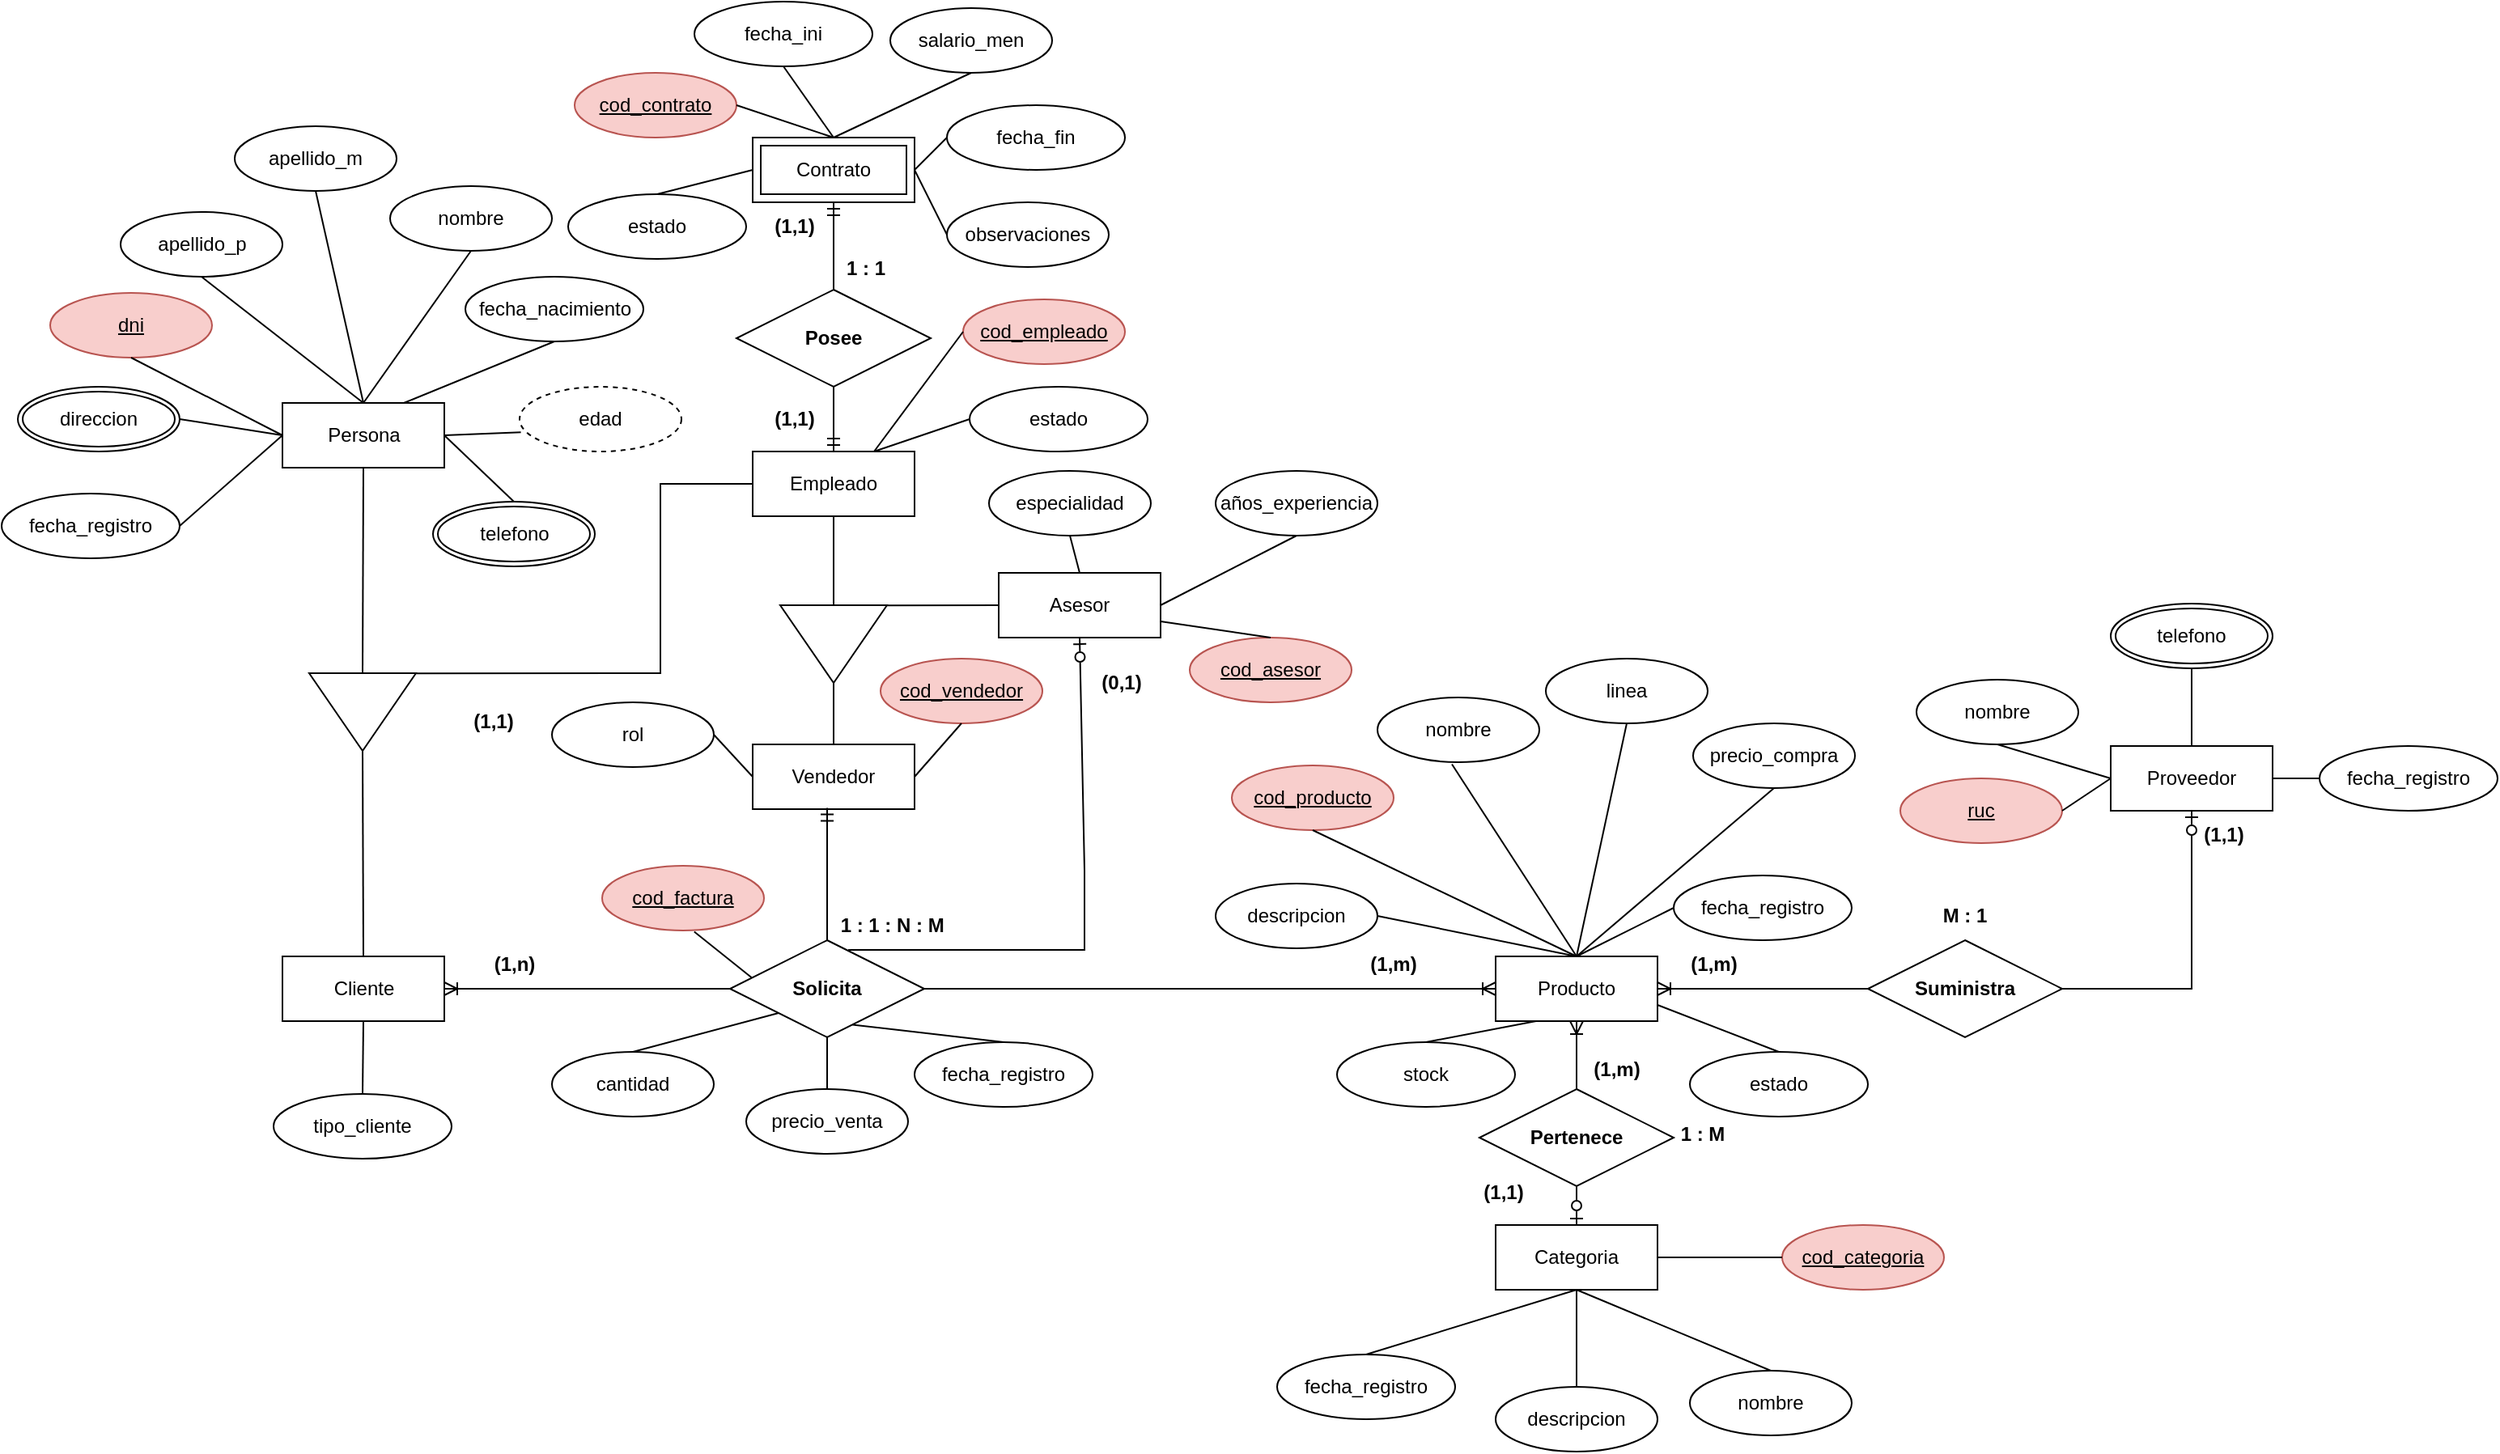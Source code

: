 <mxfile version="24.8.9">
  <diagram name="conceptual" id="BtQKnRuNC8KXLOJ9iLn2">
    <mxGraphModel grid="0" page="0" gridSize="10" guides="1" tooltips="1" connect="1" arrows="1" fold="1" pageScale="1" pageWidth="827" pageHeight="1169" math="0" shadow="0">
      <root>
        <mxCell id="0" />
        <mxCell id="1" parent="0" />
        <mxCell id="0rfMVjovkeAt9ZHm8Fnv-1" value="Cliente" style="whiteSpace=wrap;html=1;align=center;" vertex="1" parent="1">
          <mxGeometry x="-106.5" y="260" width="100" height="40" as="geometry" />
        </mxCell>
        <mxCell id="0rfMVjovkeAt9ZHm8Fnv-2" value="Producto" style="whiteSpace=wrap;html=1;align=center;" vertex="1" parent="1">
          <mxGeometry x="643" y="260" width="100" height="40" as="geometry" />
        </mxCell>
        <mxCell id="0rfMVjovkeAt9ZHm8Fnv-5" value="Proveedor" style="whiteSpace=wrap;html=1;align=center;" vertex="1" parent="1">
          <mxGeometry x="1023" y="130" width="100" height="40" as="geometry" />
        </mxCell>
        <mxCell id="0rfMVjovkeAt9ZHm8Fnv-8" value="&lt;b&gt;Solicita&lt;/b&gt;" style="shape=rhombus;perimeter=rhombusPerimeter;whiteSpace=wrap;html=1;align=center;" vertex="1" parent="1">
          <mxGeometry x="170" y="250" width="120" height="60" as="geometry" />
        </mxCell>
        <mxCell id="0rfMVjovkeAt9ZHm8Fnv-9" value="" style="endArrow=none;html=1;rounded=0;entryX=0;entryY=0.5;entryDx=0;entryDy=0;exitX=1;exitY=0.5;exitDx=0;exitDy=0;startArrow=ERoneToMany;startFill=0;strokeWidth=1;endSize=6;targetPerimeterSpacing=0;" edge="1" parent="1" source="0rfMVjovkeAt9ZHm8Fnv-1" target="0rfMVjovkeAt9ZHm8Fnv-8">
          <mxGeometry relative="1" as="geometry">
            <mxPoint x="80" y="390" as="sourcePoint" />
            <mxPoint x="240" y="390" as="targetPoint" />
          </mxGeometry>
        </mxCell>
        <mxCell id="0rfMVjovkeAt9ZHm8Fnv-11" value="" style="endArrow=ERoneToMany;html=1;rounded=0;entryX=0;entryY=0.5;entryDx=0;entryDy=0;exitX=1;exitY=0.5;exitDx=0;exitDy=0;endFill=0;" edge="1" parent="1" source="0rfMVjovkeAt9ZHm8Fnv-8" target="0rfMVjovkeAt9ZHm8Fnv-2">
          <mxGeometry relative="1" as="geometry">
            <mxPoint x="190" y="390" as="sourcePoint" />
            <mxPoint x="260" y="390" as="targetPoint" />
          </mxGeometry>
        </mxCell>
        <mxCell id="0rfMVjovkeAt9ZHm8Fnv-13" value="" style="endArrow=ERoneToMany;html=1;rounded=0;exitX=0;exitY=0.5;exitDx=0;exitDy=0;endFill=0;" edge="1" parent="1" source="0rfMVjovkeAt9ZHm8Fnv-15" target="0rfMVjovkeAt9ZHm8Fnv-2">
          <mxGeometry relative="1" as="geometry">
            <mxPoint x="789" y="480" as="sourcePoint" />
            <mxPoint x="789" y="320" as="targetPoint" />
          </mxGeometry>
        </mxCell>
        <mxCell id="0rfMVjovkeAt9ZHm8Fnv-15" value="&lt;b&gt;Suministra&lt;/b&gt;" style="shape=rhombus;perimeter=rhombusPerimeter;whiteSpace=wrap;html=1;align=center;" vertex="1" parent="1">
          <mxGeometry x="873" y="250" width="120" height="60" as="geometry" />
        </mxCell>
        <mxCell id="0rfMVjovkeAt9ZHm8Fnv-16" value="" style="endArrow=none;html=1;rounded=0;entryX=1;entryY=0.5;entryDx=0;entryDy=0;exitX=0.5;exitY=1;exitDx=0;exitDy=0;startArrow=ERzeroToOne;startFill=0;" edge="1" parent="1" source="0rfMVjovkeAt9ZHm8Fnv-5" target="0rfMVjovkeAt9ZHm8Fnv-15">
          <mxGeometry relative="1" as="geometry">
            <mxPoint x="703" y="290" as="sourcePoint" />
            <mxPoint x="777" y="290" as="targetPoint" />
            <Array as="points">
              <mxPoint x="1073" y="190" />
              <mxPoint x="1073" y="280" />
            </Array>
          </mxGeometry>
        </mxCell>
        <mxCell id="I9GUPOqQRGrvj68hTjCB-2" value="&lt;b&gt;Pertenece&lt;/b&gt;" style="shape=rhombus;perimeter=rhombusPerimeter;whiteSpace=wrap;html=1;align=center;" vertex="1" parent="1">
          <mxGeometry x="633" y="342" width="120" height="60" as="geometry" />
        </mxCell>
        <mxCell id="I9GUPOqQRGrvj68hTjCB-3" value="Categoria" style="whiteSpace=wrap;html=1;align=center;" vertex="1" parent="1">
          <mxGeometry x="643" y="426" width="100" height="40" as="geometry" />
        </mxCell>
        <mxCell id="I9GUPOqQRGrvj68hTjCB-4" value="" style="endArrow=ERoneToMany;html=1;rounded=0;entryX=0.5;entryY=1;entryDx=0;entryDy=0;exitX=0.5;exitY=0;exitDx=0;exitDy=0;endFill=0;" edge="1" parent="1" source="I9GUPOqQRGrvj68hTjCB-2" target="0rfMVjovkeAt9ZHm8Fnv-2">
          <mxGeometry width="50" height="50" relative="1" as="geometry">
            <mxPoint x="599" y="360" as="sourcePoint" />
            <mxPoint x="649" y="310" as="targetPoint" />
          </mxGeometry>
        </mxCell>
        <mxCell id="I9GUPOqQRGrvj68hTjCB-5" value="" style="endArrow=none;html=1;rounded=0;entryX=0.5;entryY=1;entryDx=0;entryDy=0;exitX=0.5;exitY=0;exitDx=0;exitDy=0;startArrow=ERzeroToOne;startFill=0;" edge="1" parent="1" source="I9GUPOqQRGrvj68hTjCB-3" target="I9GUPOqQRGrvj68hTjCB-2">
          <mxGeometry width="50" height="50" relative="1" as="geometry">
            <mxPoint x="629" y="394" as="sourcePoint" />
            <mxPoint x="679" y="344" as="targetPoint" />
          </mxGeometry>
        </mxCell>
        <mxCell id="I9GUPOqQRGrvj68hTjCB-6" value="" style="endArrow=none;html=1;rounded=0;exitX=0.5;exitY=1;exitDx=0;exitDy=0;endFill=0;startArrow=ERzeroToOne;startFill=0;" edge="1" parent="1" source="8-2KZyd432-4l84vhZTA-11">
          <mxGeometry width="50" height="50" relative="1" as="geometry">
            <mxPoint x="150" y="400" as="sourcePoint" />
            <mxPoint x="243" y="256" as="targetPoint" />
            <Array as="points">
              <mxPoint x="389" y="207" />
              <mxPoint x="389" y="256" />
            </Array>
          </mxGeometry>
        </mxCell>
        <mxCell id="I9GUPOqQRGrvj68hTjCB-8" value="Empleado" style="whiteSpace=wrap;html=1;align=center;" vertex="1" parent="1">
          <mxGeometry x="184" y="-52" width="100" height="40" as="geometry" />
        </mxCell>
        <mxCell id="I9GUPOqQRGrvj68hTjCB-37" value="tipo_cliente" style="ellipse;whiteSpace=wrap;html=1;align=center;" vertex="1" parent="1">
          <mxGeometry x="-112" y="345" width="110" height="40" as="geometry" />
        </mxCell>
        <mxCell id="I9GUPOqQRGrvj68hTjCB-87" style="edgeStyle=orthogonalEdgeStyle;rounded=0;orthogonalLoop=1;jettySize=auto;html=1;exitX=0.5;exitY=1;exitDx=0;exitDy=0;" edge="1" parent="1">
          <mxGeometry relative="1" as="geometry">
            <mxPoint x="355" y="194" as="sourcePoint" />
            <mxPoint x="355" y="194" as="targetPoint" />
          </mxGeometry>
        </mxCell>
        <mxCell id="I9GUPOqQRGrvj68hTjCB-88" value="cod_factura" style="ellipse;whiteSpace=wrap;html=1;align=center;fontStyle=4;fillColor=#f8cecc;strokeColor=#b85450;" vertex="1" parent="1">
          <mxGeometry x="91" y="204" width="100" height="40" as="geometry" />
        </mxCell>
        <mxCell id="I9GUPOqQRGrvj68hTjCB-89" value="fecha_registro" style="ellipse;whiteSpace=wrap;html=1;align=center;" vertex="1" parent="1">
          <mxGeometry x="284" y="313" width="110" height="40" as="geometry" />
        </mxCell>
        <mxCell id="I9GUPOqQRGrvj68hTjCB-90" value="" style="endArrow=none;html=1;rounded=0;entryX=0.569;entryY=1.018;entryDx=0;entryDy=0;entryPerimeter=0;exitX=0.114;exitY=0.39;exitDx=0;exitDy=0;exitPerimeter=0;" edge="1" parent="1" source="0rfMVjovkeAt9ZHm8Fnv-8" target="I9GUPOqQRGrvj68hTjCB-88">
          <mxGeometry width="50" height="50" relative="1" as="geometry">
            <mxPoint x="260" y="250" as="sourcePoint" />
            <mxPoint x="310" y="200" as="targetPoint" />
          </mxGeometry>
        </mxCell>
        <mxCell id="I9GUPOqQRGrvj68hTjCB-91" value="" style="endArrow=none;html=1;rounded=0;entryX=0.5;entryY=0;entryDx=0;entryDy=0;exitX=0.631;exitY=0.87;exitDx=0;exitDy=0;exitPerimeter=0;" edge="1" parent="1" source="0rfMVjovkeAt9ZHm8Fnv-8" target="I9GUPOqQRGrvj68hTjCB-89">
          <mxGeometry width="50" height="50" relative="1" as="geometry">
            <mxPoint x="290" y="310" as="sourcePoint" />
            <mxPoint x="340" y="260" as="targetPoint" />
          </mxGeometry>
        </mxCell>
        <mxCell id="I9GUPOqQRGrvj68hTjCB-112" value="fecha_registro" style="ellipse;whiteSpace=wrap;html=1;align=center;" vertex="1" parent="1">
          <mxGeometry x="508" y="506" width="110" height="40" as="geometry" />
        </mxCell>
        <mxCell id="I9GUPOqQRGrvj68hTjCB-115" value="nombre" style="ellipse;whiteSpace=wrap;html=1;align=center;" vertex="1" parent="1">
          <mxGeometry x="763" y="516" width="100" height="40" as="geometry" />
        </mxCell>
        <mxCell id="I9GUPOqQRGrvj68hTjCB-116" value="cod_categoria" style="ellipse;whiteSpace=wrap;html=1;align=center;fontStyle=4;fillColor=#f8cecc;strokeColor=#b85450;" vertex="1" parent="1">
          <mxGeometry x="820" y="426" width="100" height="40" as="geometry" />
        </mxCell>
        <mxCell id="I9GUPOqQRGrvj68hTjCB-117" value="descripcion" style="ellipse;whiteSpace=wrap;html=1;align=center;" vertex="1" parent="1">
          <mxGeometry x="643" y="526" width="100" height="40" as="geometry" />
        </mxCell>
        <mxCell id="I9GUPOqQRGrvj68hTjCB-118" value="" style="endArrow=none;html=1;rounded=0;exitX=0.5;exitY=0;exitDx=0;exitDy=0;" edge="1" parent="1" source="I9GUPOqQRGrvj68hTjCB-117" target="I9GUPOqQRGrvj68hTjCB-3">
          <mxGeometry width="50" height="50" relative="1" as="geometry">
            <mxPoint x="603" y="536" as="sourcePoint" />
            <mxPoint x="653" y="486" as="targetPoint" />
          </mxGeometry>
        </mxCell>
        <mxCell id="I9GUPOqQRGrvj68hTjCB-119" value="" style="endArrow=none;html=1;rounded=0;entryX=0.5;entryY=1;entryDx=0;entryDy=0;exitX=0.5;exitY=0;exitDx=0;exitDy=0;" edge="1" parent="1" source="I9GUPOqQRGrvj68hTjCB-112" target="I9GUPOqQRGrvj68hTjCB-3">
          <mxGeometry width="50" height="50" relative="1" as="geometry">
            <mxPoint x="573" y="486" as="sourcePoint" />
            <mxPoint x="623" y="436" as="targetPoint" />
          </mxGeometry>
        </mxCell>
        <mxCell id="I9GUPOqQRGrvj68hTjCB-121" value="" style="endArrow=none;html=1;rounded=0;entryX=0.5;entryY=1;entryDx=0;entryDy=0;exitX=0.5;exitY=0;exitDx=0;exitDy=0;" edge="1" parent="1" source="I9GUPOqQRGrvj68hTjCB-115" target="I9GUPOqQRGrvj68hTjCB-3">
          <mxGeometry width="50" height="50" relative="1" as="geometry">
            <mxPoint x="753" y="496" as="sourcePoint" />
            <mxPoint x="803" y="446" as="targetPoint" />
          </mxGeometry>
        </mxCell>
        <mxCell id="I9GUPOqQRGrvj68hTjCB-122" value="" style="endArrow=none;html=1;rounded=0;entryX=0;entryY=0.5;entryDx=0;entryDy=0;exitX=1;exitY=0.5;exitDx=0;exitDy=0;" edge="1" parent="1" source="I9GUPOqQRGrvj68hTjCB-3" target="I9GUPOqQRGrvj68hTjCB-116">
          <mxGeometry width="50" height="50" relative="1" as="geometry">
            <mxPoint x="783" y="466" as="sourcePoint" />
            <mxPoint x="833" y="416" as="targetPoint" />
          </mxGeometry>
        </mxCell>
        <mxCell id="I9GUPOqQRGrvj68hTjCB-123" value="cod_producto" style="ellipse;whiteSpace=wrap;html=1;align=center;fontStyle=4;fillColor=#f8cecc;strokeColor=#b85450;" vertex="1" parent="1">
          <mxGeometry x="480" y="142" width="100" height="40" as="geometry" />
        </mxCell>
        <mxCell id="I9GUPOqQRGrvj68hTjCB-124" value="nombre" style="ellipse;whiteSpace=wrap;html=1;align=center;" vertex="1" parent="1">
          <mxGeometry x="570" y="100" width="100" height="40" as="geometry" />
        </mxCell>
        <mxCell id="I9GUPOqQRGrvj68hTjCB-126" value="fecha_registro" style="ellipse;whiteSpace=wrap;html=1;align=center;" vertex="1" parent="1">
          <mxGeometry x="753" y="210" width="110" height="40" as="geometry" />
        </mxCell>
        <mxCell id="I9GUPOqQRGrvj68hTjCB-127" value="descripcion" style="ellipse;whiteSpace=wrap;html=1;align=center;" vertex="1" parent="1">
          <mxGeometry x="470" y="215" width="100" height="40" as="geometry" />
        </mxCell>
        <mxCell id="I9GUPOqQRGrvj68hTjCB-128" value="" style="endArrow=none;html=1;rounded=0;entryX=0;entryY=0.5;entryDx=0;entryDy=0;exitX=0.5;exitY=0;exitDx=0;exitDy=0;" edge="1" parent="1" source="0rfMVjovkeAt9ZHm8Fnv-2" target="I9GUPOqQRGrvj68hTjCB-126">
          <mxGeometry width="50" height="50" relative="1" as="geometry">
            <mxPoint x="643" y="230" as="sourcePoint" />
            <mxPoint x="693" y="180" as="targetPoint" />
          </mxGeometry>
        </mxCell>
        <mxCell id="I9GUPOqQRGrvj68hTjCB-130" value="" style="endArrow=none;html=1;rounded=0;entryX=0.46;entryY=1.032;entryDx=0;entryDy=0;entryPerimeter=0;exitX=0.5;exitY=0;exitDx=0;exitDy=0;" edge="1" parent="1" source="0rfMVjovkeAt9ZHm8Fnv-2" target="I9GUPOqQRGrvj68hTjCB-124">
          <mxGeometry width="50" height="50" relative="1" as="geometry">
            <mxPoint x="663" y="220" as="sourcePoint" />
            <mxPoint x="713" y="170" as="targetPoint" />
          </mxGeometry>
        </mxCell>
        <mxCell id="I9GUPOqQRGrvj68hTjCB-131" value="" style="endArrow=none;html=1;rounded=0;entryX=0.5;entryY=1;entryDx=0;entryDy=0;exitX=0.5;exitY=0;exitDx=0;exitDy=0;" edge="1" parent="1" source="0rfMVjovkeAt9ZHm8Fnv-2" target="I9GUPOqQRGrvj68hTjCB-123">
          <mxGeometry width="50" height="50" relative="1" as="geometry">
            <mxPoint x="623" y="240" as="sourcePoint" />
            <mxPoint x="673" y="190" as="targetPoint" />
          </mxGeometry>
        </mxCell>
        <mxCell id="I9GUPOqQRGrvj68hTjCB-132" value="" style="endArrow=none;html=1;rounded=0;entryX=0.5;entryY=0;entryDx=0;entryDy=0;exitX=1;exitY=0.5;exitDx=0;exitDy=0;" edge="1" parent="1" source="I9GUPOqQRGrvj68hTjCB-127" target="0rfMVjovkeAt9ZHm8Fnv-2">
          <mxGeometry width="50" height="50" relative="1" as="geometry">
            <mxPoint x="603" y="280" as="sourcePoint" />
            <mxPoint x="653" y="230" as="targetPoint" />
          </mxGeometry>
        </mxCell>
        <mxCell id="I9GUPOqQRGrvj68hTjCB-133" value="ruc" style="ellipse;whiteSpace=wrap;html=1;align=center;fontStyle=4;fillColor=#f8cecc;strokeColor=#b85450;" vertex="1" parent="1">
          <mxGeometry x="893" y="150" width="100" height="40" as="geometry" />
        </mxCell>
        <mxCell id="I9GUPOqQRGrvj68hTjCB-135" value="" style="endArrow=none;html=1;rounded=0;entryX=1;entryY=0.5;entryDx=0;entryDy=0;exitX=0;exitY=0.5;exitDx=0;exitDy=0;" edge="1" parent="1" source="0rfMVjovkeAt9ZHm8Fnv-5" target="I9GUPOqQRGrvj68hTjCB-133">
          <mxGeometry width="50" height="50" relative="1" as="geometry">
            <mxPoint x="943" y="220" as="sourcePoint" />
            <mxPoint x="993" y="170" as="targetPoint" />
          </mxGeometry>
        </mxCell>
        <mxCell id="I9GUPOqQRGrvj68hTjCB-136" value="nombre" style="ellipse;whiteSpace=wrap;html=1;align=center;" vertex="1" parent="1">
          <mxGeometry x="903" y="89" width="100" height="40" as="geometry" />
        </mxCell>
        <mxCell id="I9GUPOqQRGrvj68hTjCB-137" value="" style="endArrow=none;html=1;rounded=0;entryX=0.5;entryY=1;entryDx=0;entryDy=0;exitX=0;exitY=0.5;exitDx=0;exitDy=0;" edge="1" parent="1" source="0rfMVjovkeAt9ZHm8Fnv-5" target="I9GUPOqQRGrvj68hTjCB-136">
          <mxGeometry width="50" height="50" relative="1" as="geometry">
            <mxPoint x="993" y="130" as="sourcePoint" />
            <mxPoint x="1043" y="80" as="targetPoint" />
          </mxGeometry>
        </mxCell>
        <mxCell id="I9GUPOqQRGrvj68hTjCB-142" value="fecha_registro" style="ellipse;whiteSpace=wrap;html=1;align=center;" vertex="1" parent="1">
          <mxGeometry x="1152" y="130" width="110" height="40" as="geometry" />
        </mxCell>
        <mxCell id="I9GUPOqQRGrvj68hTjCB-143" value="" style="endArrow=none;html=1;rounded=0;entryX=0;entryY=0.5;entryDx=0;entryDy=0;exitX=1;exitY=0.5;exitDx=0;exitDy=0;" edge="1" parent="1" source="0rfMVjovkeAt9ZHm8Fnv-5" target="I9GUPOqQRGrvj68hTjCB-142">
          <mxGeometry width="50" height="50" relative="1" as="geometry">
            <mxPoint x="1113" y="230" as="sourcePoint" />
            <mxPoint x="1163" y="180" as="targetPoint" />
          </mxGeometry>
        </mxCell>
        <mxCell id="I9GUPOqQRGrvj68hTjCB-144" value="telefono" style="ellipse;shape=doubleEllipse;margin=3;whiteSpace=wrap;html=1;align=center;" vertex="1" parent="1">
          <mxGeometry x="1023" y="42" width="100" height="40" as="geometry" />
        </mxCell>
        <mxCell id="I9GUPOqQRGrvj68hTjCB-145" value="" style="endArrow=none;html=1;rounded=0;entryX=0.5;entryY=1;entryDx=0;entryDy=0;exitX=0.5;exitY=0;exitDx=0;exitDy=0;" edge="1" parent="1" source="0rfMVjovkeAt9ZHm8Fnv-5" target="I9GUPOqQRGrvj68hTjCB-144">
          <mxGeometry width="50" height="50" relative="1" as="geometry">
            <mxPoint x="1093" y="270" as="sourcePoint" />
            <mxPoint x="1143" y="220" as="targetPoint" />
          </mxGeometry>
        </mxCell>
        <mxCell id="I9GUPOqQRGrvj68hTjCB-159" value="&lt;b&gt;(1,n)&lt;/b&gt;" style="text;html=1;align=center;verticalAlign=middle;whiteSpace=wrap;rounded=0;" vertex="1" parent="1">
          <mxGeometry x="6.5" y="250" width="60" height="30" as="geometry" />
        </mxCell>
        <mxCell id="I9GUPOqQRGrvj68hTjCB-160" value="&lt;b&gt;(1,m)&lt;/b&gt;" style="text;html=1;align=center;verticalAlign=middle;whiteSpace=wrap;rounded=0;" vertex="1" parent="1">
          <mxGeometry x="550" y="250" width="60" height="30" as="geometry" />
        </mxCell>
        <mxCell id="I9GUPOqQRGrvj68hTjCB-161" value="&lt;b&gt;(1,1)&lt;/b&gt;" style="text;html=1;align=center;verticalAlign=middle;whiteSpace=wrap;rounded=0;" vertex="1" parent="1">
          <mxGeometry x="-6.5" y="100" width="60" height="30" as="geometry" />
        </mxCell>
        <mxCell id="I9GUPOqQRGrvj68hTjCB-166" value="&lt;b&gt;1 : 1 :&amp;nbsp;&lt;/b&gt;&lt;b&gt;N : M&amp;nbsp;&lt;/b&gt;" style="text;html=1;align=center;verticalAlign=middle;whiteSpace=wrap;rounded=0;" vertex="1" parent="1">
          <mxGeometry x="237" y="226" width="70" height="30" as="geometry" />
        </mxCell>
        <mxCell id="I9GUPOqQRGrvj68hTjCB-168" value="&lt;b&gt;(0,1)&lt;/b&gt;" style="text;html=1;align=center;verticalAlign=middle;whiteSpace=wrap;rounded=0;" vertex="1" parent="1">
          <mxGeometry x="382" y="76" width="60" height="30" as="geometry" />
        </mxCell>
        <mxCell id="I9GUPOqQRGrvj68hTjCB-169" value="&lt;b&gt;(1,m)&lt;/b&gt;" style="text;html=1;align=center;verticalAlign=middle;whiteSpace=wrap;rounded=0;" vertex="1" parent="1">
          <mxGeometry x="748" y="250" width="60" height="30" as="geometry" />
        </mxCell>
        <mxCell id="I9GUPOqQRGrvj68hTjCB-170" value="&lt;b&gt;(1,1)&lt;/b&gt;" style="text;html=1;align=center;verticalAlign=middle;whiteSpace=wrap;rounded=0;" vertex="1" parent="1">
          <mxGeometry x="1063" y="170" width="60" height="30" as="geometry" />
        </mxCell>
        <mxCell id="I9GUPOqQRGrvj68hTjCB-171" value="&lt;b&gt;M : 1&lt;/b&gt;" style="text;html=1;align=center;verticalAlign=middle;whiteSpace=wrap;rounded=0;" vertex="1" parent="1">
          <mxGeometry x="903" y="220" width="60" height="30" as="geometry" />
        </mxCell>
        <mxCell id="I9GUPOqQRGrvj68hTjCB-172" value="&lt;b&gt;(1,m)&lt;/b&gt;" style="text;html=1;align=center;verticalAlign=middle;whiteSpace=wrap;rounded=0;" vertex="1" parent="1">
          <mxGeometry x="688" y="315" width="60" height="30" as="geometry" />
        </mxCell>
        <mxCell id="I9GUPOqQRGrvj68hTjCB-173" value="&lt;b&gt;(1,1)&lt;/b&gt;" style="text;html=1;align=center;verticalAlign=middle;whiteSpace=wrap;rounded=0;" vertex="1" parent="1">
          <mxGeometry x="618" y="391" width="60" height="30" as="geometry" />
        </mxCell>
        <mxCell id="I9GUPOqQRGrvj68hTjCB-175" value="&lt;b&gt;1 : M&lt;/b&gt;" style="text;html=1;align=center;verticalAlign=middle;whiteSpace=wrap;rounded=0;" vertex="1" parent="1">
          <mxGeometry x="736" y="355" width="70" height="30" as="geometry" />
        </mxCell>
        <mxCell id="I9GUPOqQRGrvj68hTjCB-176" value="precio_compra" style="ellipse;whiteSpace=wrap;html=1;align=center;" vertex="1" parent="1">
          <mxGeometry x="765" y="116" width="100" height="40" as="geometry" />
        </mxCell>
        <mxCell id="k5KwQXqwElNmJh3Z9teo-1" value="" style="endArrow=none;html=1;rounded=0;entryX=0.5;entryY=1;entryDx=0;entryDy=0;exitX=0.5;exitY=0;exitDx=0;exitDy=0;" edge="1" parent="1" source="0rfMVjovkeAt9ZHm8Fnv-2" target="I9GUPOqQRGrvj68hTjCB-176">
          <mxGeometry width="50" height="50" relative="1" as="geometry">
            <mxPoint x="660" y="200" as="sourcePoint" />
            <mxPoint x="710" y="150" as="targetPoint" />
          </mxGeometry>
        </mxCell>
        <mxCell id="k5KwQXqwElNmJh3Z9teo-2" value="Contrato" style="shape=ext;margin=3;double=1;whiteSpace=wrap;html=1;align=center;" vertex="1" parent="1">
          <mxGeometry x="184" y="-246" width="100" height="40" as="geometry" />
        </mxCell>
        <mxCell id="k5KwQXqwElNmJh3Z9teo-3" value="Persona" style="whiteSpace=wrap;html=1;align=center;" vertex="1" parent="1">
          <mxGeometry x="-106.5" y="-82" width="100" height="40" as="geometry" />
        </mxCell>
        <mxCell id="k5KwQXqwElNmJh3Z9teo-4" value="" style="triangle;whiteSpace=wrap;html=1;rotation=90;" vertex="1" parent="1">
          <mxGeometry x="-81" y="76" width="48" height="66" as="geometry" />
        </mxCell>
        <mxCell id="k5KwQXqwElNmJh3Z9teo-5" value="nombre" style="ellipse;whiteSpace=wrap;html=1;align=center;" vertex="1" parent="1">
          <mxGeometry x="-40" y="-216" width="100" height="40" as="geometry" />
        </mxCell>
        <mxCell id="k5KwQXqwElNmJh3Z9teo-6" value="fecha_nacimiento" style="ellipse;whiteSpace=wrap;html=1;align=center;" vertex="1" parent="1">
          <mxGeometry x="6.5" y="-160" width="110" height="40" as="geometry" />
        </mxCell>
        <mxCell id="k5KwQXqwElNmJh3Z9teo-7" value="apellido_p" style="ellipse;whiteSpace=wrap;html=1;align=center;" vertex="1" parent="1">
          <mxGeometry x="-206.5" y="-200" width="100" height="40" as="geometry" />
        </mxCell>
        <mxCell id="k5KwQXqwElNmJh3Z9teo-8" value="dni" style="ellipse;whiteSpace=wrap;html=1;align=center;fontStyle=4;fillColor=#f8cecc;strokeColor=#b85450;" vertex="1" parent="1">
          <mxGeometry x="-250" y="-150" width="100" height="40" as="geometry" />
        </mxCell>
        <mxCell id="k5KwQXqwElNmJh3Z9teo-10" value="direccion" style="ellipse;shape=doubleEllipse;margin=3;whiteSpace=wrap;html=1;align=center;" vertex="1" parent="1">
          <mxGeometry x="-270" y="-92" width="100" height="40" as="geometry" />
        </mxCell>
        <mxCell id="k5KwQXqwElNmJh3Z9teo-11" value="fecha_registro" style="ellipse;whiteSpace=wrap;html=1;align=center;" vertex="1" parent="1">
          <mxGeometry x="-280" y="-26" width="110" height="40" as="geometry" />
        </mxCell>
        <mxCell id="k5KwQXqwElNmJh3Z9teo-12" value="edad" style="ellipse;whiteSpace=wrap;html=1;align=center;dashed=1;" vertex="1" parent="1">
          <mxGeometry x="40" y="-92" width="100" height="40" as="geometry" />
        </mxCell>
        <mxCell id="k5KwQXqwElNmJh3Z9teo-16" value="" style="endArrow=none;html=1;rounded=0;entryX=0.5;entryY=1;entryDx=0;entryDy=0;exitX=0.5;exitY=0;exitDx=0;exitDy=0;" edge="1" parent="1" source="I9GUPOqQRGrvj68hTjCB-37" target="0rfMVjovkeAt9ZHm8Fnv-1">
          <mxGeometry width="50" height="50" relative="1" as="geometry">
            <mxPoint x="-203.5" y="360" as="sourcePoint" />
            <mxPoint x="-153.5" y="310" as="targetPoint" />
          </mxGeometry>
        </mxCell>
        <mxCell id="k5KwQXqwElNmJh3Z9teo-17" value="" style="endArrow=none;html=1;rounded=0;entryX=1;entryY=0.5;entryDx=0;entryDy=0;exitX=0.5;exitY=0;exitDx=0;exitDy=0;" edge="1" parent="1" source="0rfMVjovkeAt9ZHm8Fnv-1" target="k5KwQXqwElNmJh3Z9teo-4">
          <mxGeometry width="50" height="50" relative="1" as="geometry">
            <mxPoint x="-120" y="150" as="sourcePoint" />
            <mxPoint x="-70" y="100" as="targetPoint" />
          </mxGeometry>
        </mxCell>
        <mxCell id="k5KwQXqwElNmJh3Z9teo-18" value="" style="endArrow=none;html=1;rounded=0;entryX=0;entryY=0.5;entryDx=0;entryDy=0;exitX=0.002;exitY=-0.002;exitDx=0;exitDy=0;exitPerimeter=0;" edge="1" parent="1" source="k5KwQXqwElNmJh3Z9teo-4" target="I9GUPOqQRGrvj68hTjCB-8">
          <mxGeometry width="50" height="50" relative="1" as="geometry">
            <mxPoint x="-47.528" y="85" as="sourcePoint" />
            <mxPoint x="141" y="-32" as="targetPoint" />
            <Array as="points">
              <mxPoint x="127" y="85" />
              <mxPoint x="127" y="-32" />
            </Array>
          </mxGeometry>
        </mxCell>
        <mxCell id="k5KwQXqwElNmJh3Z9teo-20" value="" style="endArrow=none;html=1;rounded=0;entryX=0.5;entryY=1;entryDx=0;entryDy=0;exitX=0;exitY=0.5;exitDx=0;exitDy=0;" edge="1" parent="1" source="k5KwQXqwElNmJh3Z9teo-4" target="k5KwQXqwElNmJh3Z9teo-3">
          <mxGeometry width="50" height="50" relative="1" as="geometry">
            <mxPoint x="-80" y="58" as="sourcePoint" />
            <mxPoint x="-30" y="8" as="targetPoint" />
          </mxGeometry>
        </mxCell>
        <mxCell id="k5KwQXqwElNmJh3Z9teo-21" value="" style="endArrow=none;html=1;rounded=0;entryX=0.008;entryY=0.702;entryDx=0;entryDy=0;entryPerimeter=0;exitX=1;exitY=0.5;exitDx=0;exitDy=0;" edge="1" parent="1" source="k5KwQXqwElNmJh3Z9teo-3" target="k5KwQXqwElNmJh3Z9teo-12">
          <mxGeometry width="50" height="50" relative="1" as="geometry">
            <mxPoint x="-30" y="-82" as="sourcePoint" />
            <mxPoint x="20" y="-132" as="targetPoint" />
          </mxGeometry>
        </mxCell>
        <mxCell id="k5KwQXqwElNmJh3Z9teo-22" value="" style="endArrow=none;html=1;rounded=0;entryX=0.5;entryY=1;entryDx=0;entryDy=0;exitX=0.75;exitY=0;exitDx=0;exitDy=0;" edge="1" parent="1" source="k5KwQXqwElNmJh3Z9teo-3" target="k5KwQXqwElNmJh3Z9teo-6">
          <mxGeometry width="50" height="50" relative="1" as="geometry">
            <mxPoint x="-40" y="-132" as="sourcePoint" />
            <mxPoint x="10" y="-182" as="targetPoint" />
          </mxGeometry>
        </mxCell>
        <mxCell id="k5KwQXqwElNmJh3Z9teo-23" value="" style="endArrow=none;html=1;rounded=0;entryX=0.5;entryY=1;entryDx=0;entryDy=0;exitX=0.5;exitY=0;exitDx=0;exitDy=0;" edge="1" parent="1" source="k5KwQXqwElNmJh3Z9teo-3" target="k5KwQXqwElNmJh3Z9teo-5">
          <mxGeometry width="50" height="50" relative="1" as="geometry">
            <mxPoint x="-90" y="-132" as="sourcePoint" />
            <mxPoint x="-40" y="-182" as="targetPoint" />
          </mxGeometry>
        </mxCell>
        <mxCell id="k5KwQXqwElNmJh3Z9teo-25" value="telefono" style="ellipse;shape=doubleEllipse;margin=3;whiteSpace=wrap;html=1;align=center;" vertex="1" parent="1">
          <mxGeometry x="-13.5" y="-21" width="100" height="40" as="geometry" />
        </mxCell>
        <mxCell id="k5KwQXqwElNmJh3Z9teo-27" value="" style="endArrow=none;html=1;rounded=0;entryX=0.5;entryY=1;entryDx=0;entryDy=0;exitX=0.5;exitY=0;exitDx=0;exitDy=0;" edge="1" parent="1" source="k5KwQXqwElNmJh3Z9teo-3" target="k5KwQXqwElNmJh3Z9teo-7">
          <mxGeometry width="50" height="50" relative="1" as="geometry">
            <mxPoint x="-150" y="-102" as="sourcePoint" />
            <mxPoint x="-100" y="-152" as="targetPoint" />
          </mxGeometry>
        </mxCell>
        <mxCell id="k5KwQXqwElNmJh3Z9teo-28" value="" style="endArrow=none;html=1;rounded=0;entryX=0.5;entryY=1;entryDx=0;entryDy=0;exitX=0;exitY=0.5;exitDx=0;exitDy=0;" edge="1" parent="1" source="k5KwQXqwElNmJh3Z9teo-3" target="k5KwQXqwElNmJh3Z9teo-8">
          <mxGeometry width="50" height="50" relative="1" as="geometry">
            <mxPoint x="-220" y="-92" as="sourcePoint" />
            <mxPoint x="-170" y="-142" as="targetPoint" />
          </mxGeometry>
        </mxCell>
        <mxCell id="k5KwQXqwElNmJh3Z9teo-29" value="" style="endArrow=none;html=1;rounded=0;entryX=1;entryY=0.5;entryDx=0;entryDy=0;exitX=0;exitY=0.5;exitDx=0;exitDy=0;" edge="1" parent="1" source="k5KwQXqwElNmJh3Z9teo-3" target="k5KwQXqwElNmJh3Z9teo-10">
          <mxGeometry width="50" height="50" relative="1" as="geometry">
            <mxPoint x="-250" y="-12" as="sourcePoint" />
            <mxPoint x="-200" y="-62" as="targetPoint" />
          </mxGeometry>
        </mxCell>
        <mxCell id="k5KwQXqwElNmJh3Z9teo-31" value="" style="endArrow=none;html=1;rounded=0;entryX=0;entryY=0.5;entryDx=0;entryDy=0;exitX=1;exitY=0.5;exitDx=0;exitDy=0;" edge="1" parent="1" source="k5KwQXqwElNmJh3Z9teo-11" target="k5KwQXqwElNmJh3Z9teo-3">
          <mxGeometry width="50" height="50" relative="1" as="geometry">
            <mxPoint x="-210" y="8" as="sourcePoint" />
            <mxPoint x="-160" y="-42" as="targetPoint" />
          </mxGeometry>
        </mxCell>
        <mxCell id="k5KwQXqwElNmJh3Z9teo-32" value="" style="endArrow=none;html=1;rounded=0;entryX=1;entryY=0.5;entryDx=0;entryDy=0;exitX=0.5;exitY=0;exitDx=0;exitDy=0;" edge="1" parent="1" source="k5KwQXqwElNmJh3Z9teo-25" target="k5KwQXqwElNmJh3Z9teo-3">
          <mxGeometry width="50" height="50" relative="1" as="geometry">
            <mxPoint x="65" y="-26" as="sourcePoint" />
            <mxPoint x="80" y="-72" as="targetPoint" />
          </mxGeometry>
        </mxCell>
        <mxCell id="k5KwQXqwElNmJh3Z9teo-45" value="" style="endArrow=ERmandOne;html=1;rounded=0;entryX=0.5;entryY=1;entryDx=0;entryDy=0;exitX=0.5;exitY=0;exitDx=0;exitDy=0;endFill=0;" edge="1" parent="1" source="8-2KZyd432-4l84vhZTA-21" target="k5KwQXqwElNmJh3Z9teo-2">
          <mxGeometry width="50" height="50" relative="1" as="geometry">
            <mxPoint x="236" y="-172" as="sourcePoint" />
            <mxPoint x="326" y="-192" as="targetPoint" />
          </mxGeometry>
        </mxCell>
        <mxCell id="k5KwQXqwElNmJh3Z9teo-46" value="cod_contrato" style="ellipse;whiteSpace=wrap;html=1;align=center;fontStyle=4;fillColor=#f8cecc;strokeColor=#b85450;" vertex="1" parent="1">
          <mxGeometry x="74" y="-286" width="100" height="40" as="geometry" />
        </mxCell>
        <mxCell id="k5KwQXqwElNmJh3Z9teo-48" value="salario_men" style="ellipse;whiteSpace=wrap;html=1;align=center;" vertex="1" parent="1">
          <mxGeometry x="269" y="-326" width="100" height="40" as="geometry" />
        </mxCell>
        <mxCell id="k5KwQXqwElNmJh3Z9teo-49" value="" style="endArrow=none;html=1;rounded=0;entryX=1;entryY=0.5;entryDx=0;entryDy=0;exitX=0.5;exitY=0;exitDx=0;exitDy=0;" edge="1" parent="1" source="k5KwQXqwElNmJh3Z9teo-2" target="k5KwQXqwElNmJh3Z9teo-46">
          <mxGeometry width="50" height="50" relative="1" as="geometry">
            <mxPoint x="114" y="-246" as="sourcePoint" />
            <mxPoint x="164" y="-296" as="targetPoint" />
          </mxGeometry>
        </mxCell>
        <mxCell id="k5KwQXqwElNmJh3Z9teo-50" value="" style="endArrow=none;html=1;rounded=0;entryX=0.5;entryY=1;entryDx=0;entryDy=0;exitX=0.5;exitY=0;exitDx=0;exitDy=0;" edge="1" parent="1" source="k5KwQXqwElNmJh3Z9teo-2" target="k5KwQXqwElNmJh3Z9teo-48">
          <mxGeometry width="50" height="50" relative="1" as="geometry">
            <mxPoint x="294" y="-206" as="sourcePoint" />
            <mxPoint x="344" y="-256" as="targetPoint" />
          </mxGeometry>
        </mxCell>
        <mxCell id="k5KwQXqwElNmJh3Z9teo-51" value="observaciones" style="ellipse;whiteSpace=wrap;html=1;align=center;" vertex="1" parent="1">
          <mxGeometry x="304" y="-206" width="100" height="40" as="geometry" />
        </mxCell>
        <mxCell id="k5KwQXqwElNmJh3Z9teo-52" value="" style="endArrow=none;html=1;rounded=0;entryX=0;entryY=0.5;entryDx=0;entryDy=0;exitX=1;exitY=0.5;exitDx=0;exitDy=0;" edge="1" parent="1" source="k5KwQXqwElNmJh3Z9teo-2" target="k5KwQXqwElNmJh3Z9teo-51">
          <mxGeometry width="50" height="50" relative="1" as="geometry">
            <mxPoint x="304" y="-176" as="sourcePoint" />
            <mxPoint x="354" y="-226" as="targetPoint" />
          </mxGeometry>
        </mxCell>
        <mxCell id="k5KwQXqwElNmJh3Z9teo-53" value="fecha_ini" style="ellipse;whiteSpace=wrap;html=1;align=center;" vertex="1" parent="1">
          <mxGeometry x="148" y="-330" width="110" height="40" as="geometry" />
        </mxCell>
        <mxCell id="k5KwQXqwElNmJh3Z9teo-54" value="fecha_fin" style="ellipse;whiteSpace=wrap;html=1;align=center;" vertex="1" parent="1">
          <mxGeometry x="304" y="-266" width="110" height="40" as="geometry" />
        </mxCell>
        <mxCell id="k5KwQXqwElNmJh3Z9teo-55" value="" style="endArrow=none;html=1;rounded=0;entryX=0.5;entryY=1;entryDx=0;entryDy=0;" edge="1" parent="1" target="k5KwQXqwElNmJh3Z9teo-53">
          <mxGeometry width="50" height="50" relative="1" as="geometry">
            <mxPoint x="234" y="-246" as="sourcePoint" />
            <mxPoint x="204" y="-294" as="targetPoint" />
          </mxGeometry>
        </mxCell>
        <mxCell id="k5KwQXqwElNmJh3Z9teo-56" value="" style="endArrow=none;html=1;rounded=0;entryX=0;entryY=0.5;entryDx=0;entryDy=0;exitX=1;exitY=0.5;exitDx=0;exitDy=0;" edge="1" parent="1" source="k5KwQXqwElNmJh3Z9teo-2" target="k5KwQXqwElNmJh3Z9teo-54">
          <mxGeometry width="50" height="50" relative="1" as="geometry">
            <mxPoint x="324" y="-236" as="sourcePoint" />
            <mxPoint x="374" y="-286" as="targetPoint" />
          </mxGeometry>
        </mxCell>
        <mxCell id="k5KwQXqwElNmJh3Z9teo-58" value="&lt;b&gt;(1,1)&lt;/b&gt;" style="text;html=1;align=center;verticalAlign=middle;whiteSpace=wrap;rounded=0;" vertex="1" parent="1">
          <mxGeometry x="180" y="-206" width="60" height="30" as="geometry" />
        </mxCell>
        <mxCell id="k5KwQXqwElNmJh3Z9teo-59" value="&lt;b&gt;1 : 1&lt;/b&gt;" style="text;html=1;align=center;verticalAlign=middle;whiteSpace=wrap;rounded=0;" vertex="1" parent="1">
          <mxGeometry x="224" y="-180" width="60" height="30" as="geometry" />
        </mxCell>
        <mxCell id="8-2KZyd432-4l84vhZTA-2" value="cantidad" style="ellipse;whiteSpace=wrap;html=1;align=center;" vertex="1" parent="1">
          <mxGeometry x="60" y="319" width="100" height="40" as="geometry" />
        </mxCell>
        <mxCell id="8-2KZyd432-4l84vhZTA-4" value="" style="endArrow=none;html=1;rounded=0;entryX=0;entryY=1;entryDx=0;entryDy=0;exitX=0.5;exitY=0;exitDx=0;exitDy=0;" edge="1" parent="1" source="8-2KZyd432-4l84vhZTA-2" target="0rfMVjovkeAt9ZHm8Fnv-8">
          <mxGeometry width="50" height="50" relative="1" as="geometry">
            <mxPoint x="100" y="420" as="sourcePoint" />
            <mxPoint x="150" y="370" as="targetPoint" />
          </mxGeometry>
        </mxCell>
        <mxCell id="8-2KZyd432-4l84vhZTA-5" value="" style="endArrow=none;html=1;rounded=0;entryX=0.5;entryY=0;entryDx=0;entryDy=0;exitX=0.5;exitY=1;exitDx=0;exitDy=0;" edge="1" parent="1" source="0rfMVjovkeAt9ZHm8Fnv-8" target="kyl9CBJi3HWGAlW4sQ76-1">
          <mxGeometry width="50" height="50" relative="1" as="geometry">
            <mxPoint x="230" y="330" as="sourcePoint" />
            <mxPoint x="320" y="240" as="targetPoint" />
          </mxGeometry>
        </mxCell>
        <mxCell id="8-2KZyd432-4l84vhZTA-6" value="" style="triangle;whiteSpace=wrap;html=1;rotation=90;" vertex="1" parent="1">
          <mxGeometry x="210" y="34" width="48" height="66" as="geometry" />
        </mxCell>
        <mxCell id="8-2KZyd432-4l84vhZTA-7" value="" style="endArrow=none;html=1;rounded=0;entryX=0.5;entryY=1;entryDx=0;entryDy=0;exitX=0;exitY=0.5;exitDx=0;exitDy=0;" edge="1" parent="1" source="8-2KZyd432-4l84vhZTA-6" target="I9GUPOqQRGrvj68hTjCB-8">
          <mxGeometry width="50" height="50" relative="1" as="geometry">
            <mxPoint x="194" y="50" as="sourcePoint" />
            <mxPoint x="244" as="targetPoint" />
          </mxGeometry>
        </mxCell>
        <mxCell id="8-2KZyd432-4l84vhZTA-8" value="Vendedor" style="whiteSpace=wrap;html=1;align=center;" vertex="1" parent="1">
          <mxGeometry x="184" y="129" width="100" height="40" as="geometry" />
        </mxCell>
        <mxCell id="8-2KZyd432-4l84vhZTA-9" value="" style="endArrow=none;html=1;rounded=0;entryX=1;entryY=0.5;entryDx=0;entryDy=0;exitX=0.5;exitY=0;exitDx=0;exitDy=0;" edge="1" parent="1" source="8-2KZyd432-4l84vhZTA-8" target="8-2KZyd432-4l84vhZTA-6">
          <mxGeometry width="50" height="50" relative="1" as="geometry">
            <mxPoint x="134" y="160" as="sourcePoint" />
            <mxPoint x="184" y="110" as="targetPoint" />
          </mxGeometry>
        </mxCell>
        <mxCell id="8-2KZyd432-4l84vhZTA-10" value="" style="endArrow=ERmandOne;html=1;rounded=0;entryX=0.46;entryY=0.982;entryDx=0;entryDy=0;entryPerimeter=0;exitX=0.5;exitY=0;exitDx=0;exitDy=0;endFill=0;" edge="1" parent="1" source="0rfMVjovkeAt9ZHm8Fnv-8" target="8-2KZyd432-4l84vhZTA-8">
          <mxGeometry width="50" height="50" relative="1" as="geometry">
            <mxPoint x="170" y="240" as="sourcePoint" />
            <mxPoint x="220" y="190" as="targetPoint" />
          </mxGeometry>
        </mxCell>
        <mxCell id="8-2KZyd432-4l84vhZTA-11" value="Asesor" style="whiteSpace=wrap;html=1;align=center;" vertex="1" parent="1">
          <mxGeometry x="336" y="23" width="100" height="40" as="geometry" />
        </mxCell>
        <mxCell id="8-2KZyd432-4l84vhZTA-12" value="" style="endArrow=none;html=1;rounded=0;entryX=0;entryY=0.5;entryDx=0;entryDy=0;exitX=0.002;exitY=0.006;exitDx=0;exitDy=0;exitPerimeter=0;" edge="1" parent="1" source="8-2KZyd432-4l84vhZTA-6" target="8-2KZyd432-4l84vhZTA-11">
          <mxGeometry width="50" height="50" relative="1" as="geometry">
            <mxPoint x="280" y="90" as="sourcePoint" />
            <mxPoint x="330" y="40" as="targetPoint" />
          </mxGeometry>
        </mxCell>
        <mxCell id="8-2KZyd432-4l84vhZTA-14" value="especialidad" style="ellipse;whiteSpace=wrap;html=1;align=center;" vertex="1" parent="1">
          <mxGeometry x="330" y="-40" width="100" height="40" as="geometry" />
        </mxCell>
        <mxCell id="8-2KZyd432-4l84vhZTA-15" value="años_experiencia" style="ellipse;whiteSpace=wrap;html=1;align=center;" vertex="1" parent="1">
          <mxGeometry x="470" y="-40" width="100" height="40" as="geometry" />
        </mxCell>
        <mxCell id="8-2KZyd432-4l84vhZTA-16" value="" style="endArrow=none;html=1;rounded=0;entryX=0.5;entryY=1;entryDx=0;entryDy=0;exitX=0.5;exitY=0;exitDx=0;exitDy=0;" edge="1" parent="1" source="8-2KZyd432-4l84vhZTA-11" target="8-2KZyd432-4l84vhZTA-14">
          <mxGeometry width="50" height="50" relative="1" as="geometry">
            <mxPoint x="340" y="140" as="sourcePoint" />
            <mxPoint x="390" y="90" as="targetPoint" />
          </mxGeometry>
        </mxCell>
        <mxCell id="8-2KZyd432-4l84vhZTA-17" value="" style="endArrow=none;html=1;rounded=0;entryX=0.5;entryY=1;entryDx=0;entryDy=0;exitX=1;exitY=0.5;exitDx=0;exitDy=0;" edge="1" parent="1" source="8-2KZyd432-4l84vhZTA-11" target="8-2KZyd432-4l84vhZTA-15">
          <mxGeometry width="50" height="50" relative="1" as="geometry">
            <mxPoint x="460" y="100" as="sourcePoint" />
            <mxPoint x="510" y="50" as="targetPoint" />
          </mxGeometry>
        </mxCell>
        <mxCell id="8-2KZyd432-4l84vhZTA-20" value="" style="endArrow=none;html=1;rounded=0;entryX=0;entryY=0.5;entryDx=0;entryDy=0;exitX=1;exitY=0.5;exitDx=0;exitDy=0;" edge="1" parent="1" source="8-2KZyd432-4l84vhZTA-26" target="8-2KZyd432-4l84vhZTA-8">
          <mxGeometry width="50" height="50" relative="1" as="geometry">
            <mxPoint x="158.0" y="130" as="sourcePoint" />
            <mxPoint x="160" y="150" as="targetPoint" />
          </mxGeometry>
        </mxCell>
        <mxCell id="8-2KZyd432-4l84vhZTA-21" value="&lt;b&gt;Posee&lt;/b&gt;" style="shape=rhombus;perimeter=rhombusPerimeter;whiteSpace=wrap;html=1;align=center;" vertex="1" parent="1">
          <mxGeometry x="174" y="-152" width="120" height="60" as="geometry" />
        </mxCell>
        <mxCell id="8-2KZyd432-4l84vhZTA-22" value="" style="endArrow=none;html=1;rounded=0;entryX=0.5;entryY=1;entryDx=0;entryDy=0;exitX=0.5;exitY=0;exitDx=0;exitDy=0;startArrow=ERmandOne;startFill=0;" edge="1" parent="1" source="I9GUPOqQRGrvj68hTjCB-8" target="8-2KZyd432-4l84vhZTA-21">
          <mxGeometry width="50" height="50" relative="1" as="geometry">
            <mxPoint x="200" y="-30" as="sourcePoint" />
            <mxPoint x="240" y="-90" as="targetPoint" />
          </mxGeometry>
        </mxCell>
        <mxCell id="8-2KZyd432-4l84vhZTA-23" value="&lt;b&gt;(1,1)&lt;/b&gt;" style="text;html=1;align=center;verticalAlign=middle;whiteSpace=wrap;rounded=0;" vertex="1" parent="1">
          <mxGeometry x="180" y="-87" width="60" height="30" as="geometry" />
        </mxCell>
        <mxCell id="8-2KZyd432-4l84vhZTA-24" value="cod_empleado" style="ellipse;whiteSpace=wrap;html=1;align=center;fontStyle=4;fillColor=#f8cecc;strokeColor=#b85450;" vertex="1" parent="1">
          <mxGeometry x="314" y="-146" width="100" height="40" as="geometry" />
        </mxCell>
        <mxCell id="8-2KZyd432-4l84vhZTA-25" value="" style="endArrow=none;html=1;rounded=0;entryX=0;entryY=0.5;entryDx=0;entryDy=0;exitX=0.75;exitY=0;exitDx=0;exitDy=0;" edge="1" parent="1" source="I9GUPOqQRGrvj68hTjCB-8" target="8-2KZyd432-4l84vhZTA-24">
          <mxGeometry width="50" height="50" relative="1" as="geometry">
            <mxPoint x="250" y="10" as="sourcePoint" />
            <mxPoint x="300" y="-40" as="targetPoint" />
          </mxGeometry>
        </mxCell>
        <mxCell id="8-2KZyd432-4l84vhZTA-26" value="rol" style="ellipse;whiteSpace=wrap;html=1;align=center;" vertex="1" parent="1">
          <mxGeometry x="60" y="103" width="100" height="40" as="geometry" />
        </mxCell>
        <mxCell id="kyl9CBJi3HWGAlW4sQ76-1" value="precio_venta" style="ellipse;whiteSpace=wrap;html=1;align=center;" vertex="1" parent="1">
          <mxGeometry x="180" y="342" width="100" height="40" as="geometry" />
        </mxCell>
        <mxCell id="kyl9CBJi3HWGAlW4sQ76-2" value="cod_asesor" style="ellipse;whiteSpace=wrap;html=1;align=center;fontStyle=4;fillColor=#f8cecc;strokeColor=#b85450;" vertex="1" parent="1">
          <mxGeometry x="454" y="63" width="100" height="40" as="geometry" />
        </mxCell>
        <mxCell id="kyl9CBJi3HWGAlW4sQ76-3" value="" style="endArrow=none;html=1;rounded=0;entryX=1;entryY=0.75;entryDx=0;entryDy=0;exitX=0.5;exitY=0;exitDx=0;exitDy=0;" edge="1" parent="1" source="kyl9CBJi3HWGAlW4sQ76-2" target="8-2KZyd432-4l84vhZTA-11">
          <mxGeometry width="50" height="50" relative="1" as="geometry">
            <mxPoint x="435" y="143" as="sourcePoint" />
            <mxPoint x="485" y="93" as="targetPoint" />
          </mxGeometry>
        </mxCell>
        <mxCell id="aafLi_ZhVM3K0dkMZquC-1" value="apellido_m" style="ellipse;whiteSpace=wrap;html=1;align=center;" vertex="1" parent="1">
          <mxGeometry x="-136" y="-253" width="100" height="40" as="geometry" />
        </mxCell>
        <mxCell id="aafLi_ZhVM3K0dkMZquC-2" value="" style="endArrow=none;html=1;rounded=0;entryX=0.5;entryY=1;entryDx=0;entryDy=0;exitX=0.5;exitY=0;exitDx=0;exitDy=0;" edge="1" parent="1" source="k5KwQXqwElNmJh3Z9teo-3" target="aafLi_ZhVM3K0dkMZquC-1">
          <mxGeometry width="50" height="50" relative="1" as="geometry">
            <mxPoint x="-91" y="-106" as="sourcePoint" />
            <mxPoint x="-41" y="-156" as="targetPoint" />
          </mxGeometry>
        </mxCell>
        <mxCell id="OocqYNsvq1sw3d45QRCf-1" value="cod_vendedor" style="ellipse;whiteSpace=wrap;html=1;align=center;fontStyle=4;fillColor=#f8cecc;strokeColor=#b85450;" vertex="1" parent="1">
          <mxGeometry x="263" y="76" width="100" height="40" as="geometry" />
        </mxCell>
        <mxCell id="OocqYNsvq1sw3d45QRCf-2" value="" style="endArrow=none;html=1;rounded=0;entryX=0.5;entryY=1;entryDx=0;entryDy=0;exitX=1;exitY=0.5;exitDx=0;exitDy=0;" edge="1" parent="1" source="8-2KZyd432-4l84vhZTA-8" target="OocqYNsvq1sw3d45QRCf-1">
          <mxGeometry width="50" height="50" relative="1" as="geometry">
            <mxPoint x="225" y="191" as="sourcePoint" />
            <mxPoint x="275" y="141" as="targetPoint" />
          </mxGeometry>
        </mxCell>
        <mxCell id="OocqYNsvq1sw3d45QRCf-3" value="stock" style="ellipse;whiteSpace=wrap;html=1;align=center;" vertex="1" parent="1">
          <mxGeometry x="545" y="313" width="110" height="40" as="geometry" />
        </mxCell>
        <mxCell id="OocqYNsvq1sw3d45QRCf-4" value="" style="endArrow=none;html=1;rounded=0;entryX=0.25;entryY=1;entryDx=0;entryDy=0;exitX=0.5;exitY=0;exitDx=0;exitDy=0;" edge="1" parent="1" source="OocqYNsvq1sw3d45QRCf-3" target="0rfMVjovkeAt9ZHm8Fnv-2">
          <mxGeometry width="50" height="50" relative="1" as="geometry">
            <mxPoint x="588" y="369" as="sourcePoint" />
            <mxPoint x="638" y="319" as="targetPoint" />
          </mxGeometry>
        </mxCell>
        <mxCell id="WhvO7Dd5VO9zCO-xr7qd-1" value="linea" style="ellipse;whiteSpace=wrap;html=1;align=center;" vertex="1" parent="1">
          <mxGeometry x="674" y="76" width="100" height="40" as="geometry" />
        </mxCell>
        <mxCell id="WhvO7Dd5VO9zCO-xr7qd-2" value="" style="endArrow=none;html=1;rounded=0;entryX=0.5;entryY=1;entryDx=0;entryDy=0;exitX=0.5;exitY=0;exitDx=0;exitDy=0;" edge="1" parent="1" source="0rfMVjovkeAt9ZHm8Fnv-2" target="WhvO7Dd5VO9zCO-xr7qd-1">
          <mxGeometry width="50" height="50" relative="1" as="geometry">
            <mxPoint x="685" y="209" as="sourcePoint" />
            <mxPoint x="735" y="159" as="targetPoint" />
          </mxGeometry>
        </mxCell>
        <mxCell id="WhvO7Dd5VO9zCO-xr7qd-3" value="estado" style="ellipse;whiteSpace=wrap;html=1;align=center;" vertex="1" parent="1">
          <mxGeometry x="763" y="319" width="110" height="40" as="geometry" />
        </mxCell>
        <mxCell id="WhvO7Dd5VO9zCO-xr7qd-4" value="" style="endArrow=none;html=1;rounded=0;entryX=1;entryY=0.75;entryDx=0;entryDy=0;exitX=0.5;exitY=0;exitDx=0;exitDy=0;" edge="1" parent="1" source="WhvO7Dd5VO9zCO-xr7qd-3" target="0rfMVjovkeAt9ZHm8Fnv-2">
          <mxGeometry width="50" height="50" relative="1" as="geometry">
            <mxPoint x="762" y="343" as="sourcePoint" />
            <mxPoint x="812" y="293" as="targetPoint" />
          </mxGeometry>
        </mxCell>
        <mxCell id="WhvO7Dd5VO9zCO-xr7qd-5" value="estado" style="ellipse;whiteSpace=wrap;html=1;align=center;" vertex="1" parent="1">
          <mxGeometry x="70" y="-211" width="110" height="40" as="geometry" />
        </mxCell>
        <mxCell id="WhvO7Dd5VO9zCO-xr7qd-6" value="" style="endArrow=none;html=1;rounded=0;entryX=0;entryY=0.5;entryDx=0;entryDy=0;exitX=0.5;exitY=0;exitDx=0;exitDy=0;" edge="1" parent="1" source="WhvO7Dd5VO9zCO-xr7qd-5" target="k5KwQXqwElNmJh3Z9teo-2">
          <mxGeometry width="50" height="50" relative="1" as="geometry">
            <mxPoint x="92" y="-194" as="sourcePoint" />
            <mxPoint x="142" y="-244" as="targetPoint" />
          </mxGeometry>
        </mxCell>
        <mxCell id="WhvO7Dd5VO9zCO-xr7qd-7" value="estado" style="ellipse;whiteSpace=wrap;html=1;align=center;" vertex="1" parent="1">
          <mxGeometry x="318" y="-92" width="110" height="40" as="geometry" />
        </mxCell>
        <mxCell id="WhvO7Dd5VO9zCO-xr7qd-8" value="" style="endArrow=none;html=1;rounded=0;entryX=0;entryY=0.5;entryDx=0;entryDy=0;exitX=0.75;exitY=0;exitDx=0;exitDy=0;" edge="1" parent="1" source="I9GUPOqQRGrvj68hTjCB-8" target="WhvO7Dd5VO9zCO-xr7qd-7">
          <mxGeometry width="50" height="50" relative="1" as="geometry">
            <mxPoint x="267" y="20" as="sourcePoint" />
            <mxPoint x="317" y="-30" as="targetPoint" />
          </mxGeometry>
        </mxCell>
      </root>
    </mxGraphModel>
  </diagram>
</mxfile>
